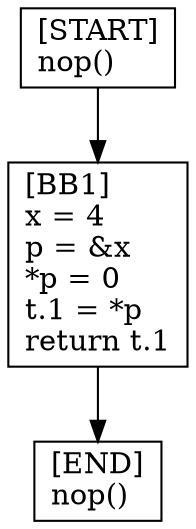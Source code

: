 digraph {
  node [shape=box]
  END [label="[END]\lnop()\l"];
  START [label="[START]\lnop()\l"];
  BB1 [label="[BB1]\lx = 4\lp = &x\l*p = 0\lt.1 = *p\lreturn t.1\l"];
  START -> BB1;
  BB1 -> END;
}
